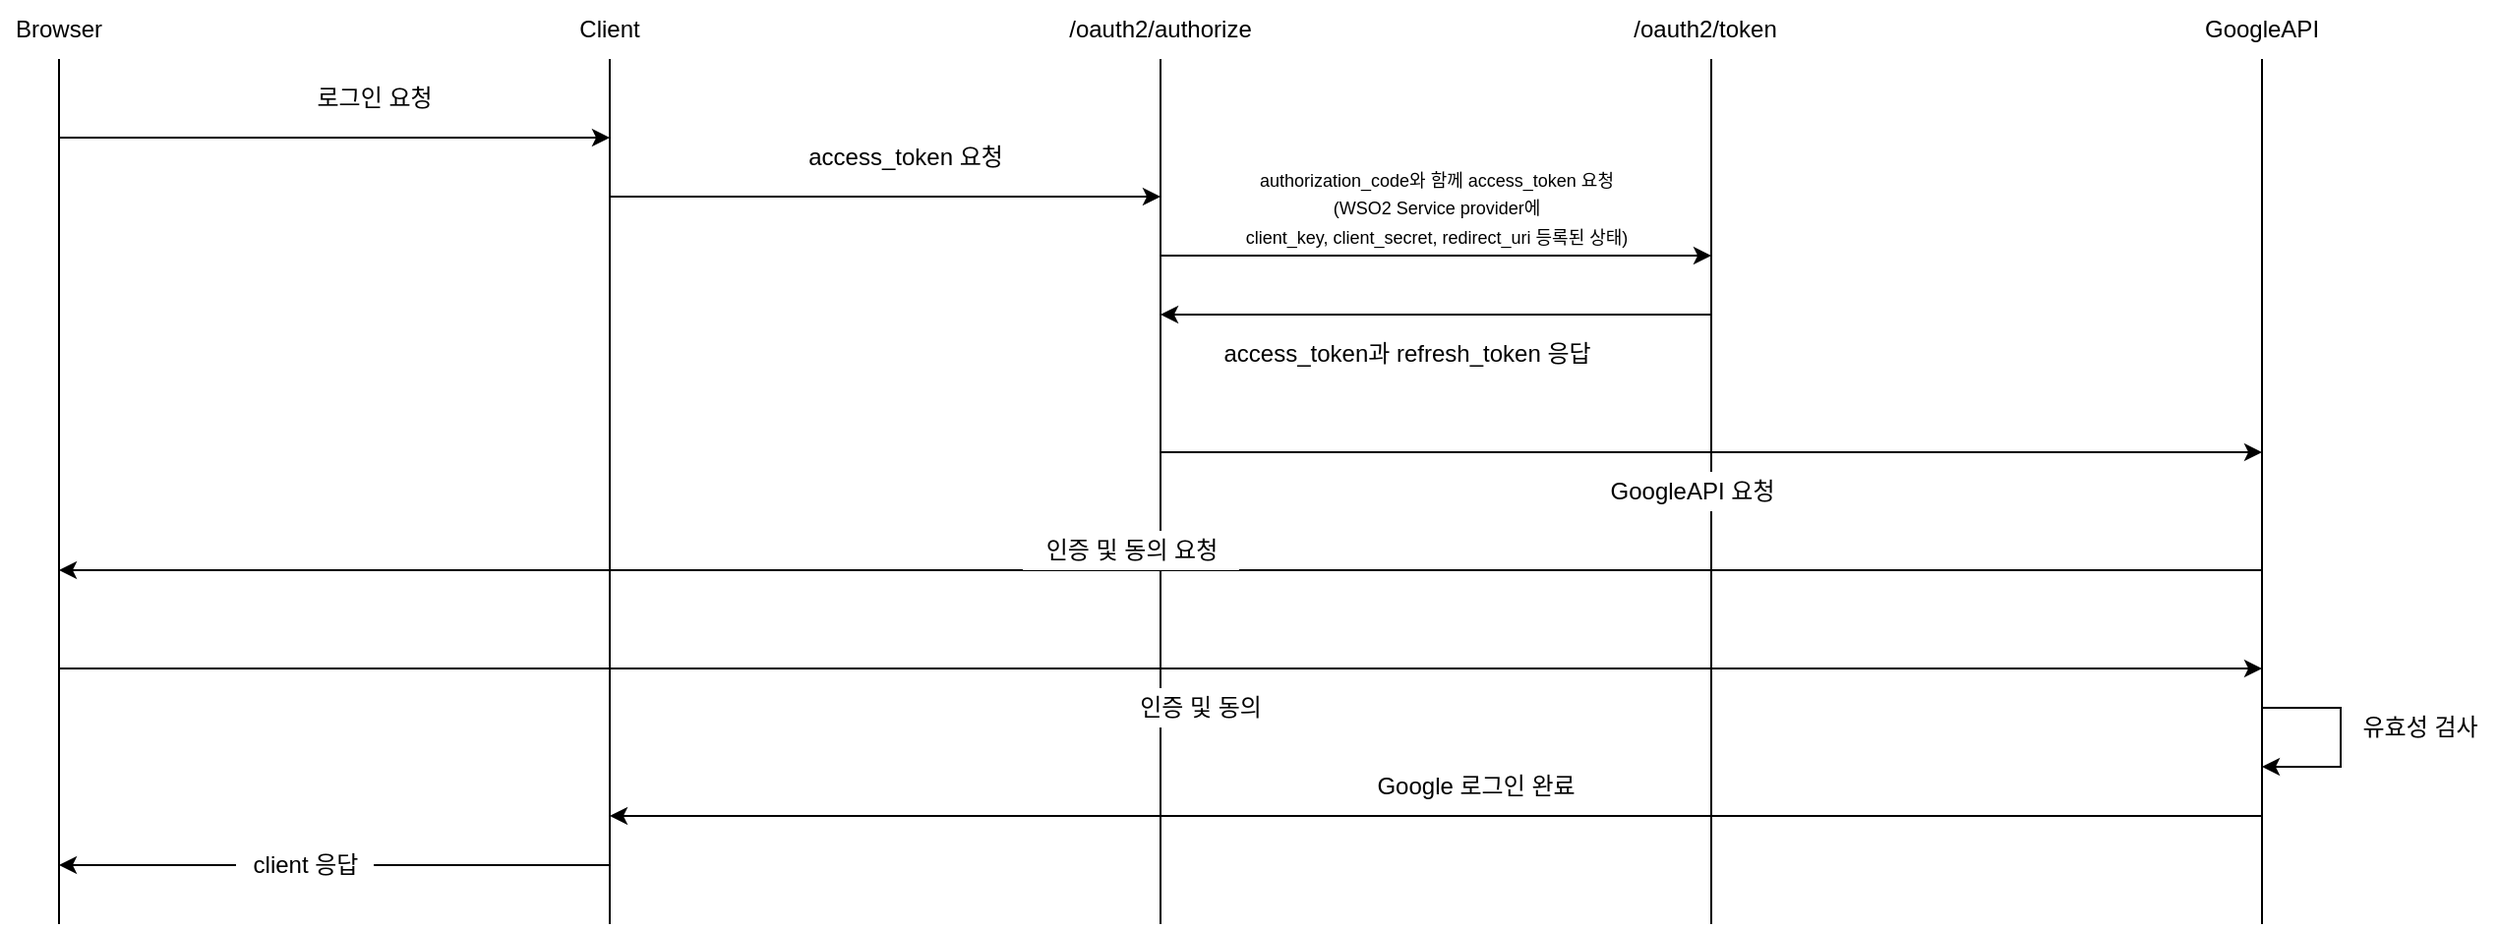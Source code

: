 <mxfile version="15.8.6" type="github">
  <diagram id="-43op5Gb1qksiCGcodEm" name="Page-1">
    <mxGraphModel dx="2048" dy="575" grid="1" gridSize="10" guides="1" tooltips="1" connect="1" arrows="1" fold="1" page="1" pageScale="1" pageWidth="827" pageHeight="1169" math="0" shadow="0">
      <root>
        <mxCell id="0" />
        <mxCell id="1" parent="0" />
        <mxCell id="CfBXAnm-69iEkAitwmyN-1" value="" style="endArrow=none;html=1;rounded=0;" edge="1" parent="1">
          <mxGeometry width="50" height="50" relative="1" as="geometry">
            <mxPoint x="240" y="640" as="sourcePoint" />
            <mxPoint x="240" y="200" as="targetPoint" />
          </mxGeometry>
        </mxCell>
        <mxCell id="CfBXAnm-69iEkAitwmyN-2" value="" style="endArrow=none;html=1;rounded=0;startArrow=none;" edge="1" parent="1">
          <mxGeometry width="50" height="50" relative="1" as="geometry">
            <mxPoint x="520" y="390" as="sourcePoint" />
            <mxPoint x="520" y="200" as="targetPoint" />
          </mxGeometry>
        </mxCell>
        <mxCell id="CfBXAnm-69iEkAitwmyN-3" value="" style="endArrow=none;html=1;rounded=0;" edge="1" parent="1">
          <mxGeometry width="50" height="50" relative="1" as="geometry">
            <mxPoint x="800" y="640" as="sourcePoint" />
            <mxPoint x="800" y="200" as="targetPoint" />
          </mxGeometry>
        </mxCell>
        <mxCell id="CfBXAnm-69iEkAitwmyN-4" value="" style="endArrow=none;html=1;rounded=0;" edge="1" parent="1">
          <mxGeometry width="50" height="50" relative="1" as="geometry">
            <mxPoint x="-40" y="640" as="sourcePoint" />
            <mxPoint x="-40" y="200" as="targetPoint" />
          </mxGeometry>
        </mxCell>
        <mxCell id="CfBXAnm-69iEkAitwmyN-5" value="" style="endArrow=none;html=1;rounded=0;" edge="1" parent="1">
          <mxGeometry width="50" height="50" relative="1" as="geometry">
            <mxPoint x="1080" y="640" as="sourcePoint" />
            <mxPoint x="1080" y="200" as="targetPoint" />
          </mxGeometry>
        </mxCell>
        <mxCell id="CfBXAnm-69iEkAitwmyN-6" value="Browser" style="text;html=1;strokeColor=none;fillColor=none;align=center;verticalAlign=middle;whiteSpace=wrap;rounded=0;" vertex="1" parent="1">
          <mxGeometry x="-70" y="170" width="60" height="30" as="geometry" />
        </mxCell>
        <mxCell id="CfBXAnm-69iEkAitwmyN-7" value="Client" style="text;html=1;strokeColor=none;fillColor=none;align=center;verticalAlign=middle;whiteSpace=wrap;rounded=0;" vertex="1" parent="1">
          <mxGeometry x="210" y="170" width="60" height="30" as="geometry" />
        </mxCell>
        <mxCell id="CfBXAnm-69iEkAitwmyN-8" value="/oauth2/authorize" style="text;html=1;strokeColor=none;fillColor=none;align=center;verticalAlign=middle;whiteSpace=wrap;rounded=0;" vertex="1" parent="1">
          <mxGeometry x="490" y="170" width="60" height="30" as="geometry" />
        </mxCell>
        <mxCell id="CfBXAnm-69iEkAitwmyN-9" value="/oauth2/token" style="text;html=1;strokeColor=none;fillColor=none;align=center;verticalAlign=middle;whiteSpace=wrap;rounded=0;" vertex="1" parent="1">
          <mxGeometry x="767" y="170" width="60" height="30" as="geometry" />
        </mxCell>
        <mxCell id="CfBXAnm-69iEkAitwmyN-10" value="GoogleAPI" style="text;html=1;strokeColor=none;fillColor=none;align=center;verticalAlign=middle;whiteSpace=wrap;rounded=0;" vertex="1" parent="1">
          <mxGeometry x="1050" y="170" width="60" height="30" as="geometry" />
        </mxCell>
        <mxCell id="CfBXAnm-69iEkAitwmyN-11" value="" style="endArrow=classic;html=1;rounded=0;" edge="1" parent="1">
          <mxGeometry width="50" height="50" relative="1" as="geometry">
            <mxPoint x="-40" y="240" as="sourcePoint" />
            <mxPoint x="240" y="240" as="targetPoint" />
          </mxGeometry>
        </mxCell>
        <mxCell id="CfBXAnm-69iEkAitwmyN-12" value="로그인 요청" style="text;html=1;align=center;verticalAlign=middle;resizable=0;points=[];autosize=1;strokeColor=none;fillColor=none;" vertex="1" parent="1">
          <mxGeometry x="80" y="210" width="80" height="20" as="geometry" />
        </mxCell>
        <mxCell id="CfBXAnm-69iEkAitwmyN-13" value="" style="endArrow=classic;html=1;rounded=0;" edge="1" parent="1">
          <mxGeometry width="50" height="50" relative="1" as="geometry">
            <mxPoint x="240" y="270" as="sourcePoint" />
            <mxPoint x="520" y="270" as="targetPoint" />
          </mxGeometry>
        </mxCell>
        <mxCell id="CfBXAnm-69iEkAitwmyN-14" value="access_token 요청" style="text;html=1;align=center;verticalAlign=middle;resizable=0;points=[];autosize=1;strokeColor=none;fillColor=none;" vertex="1" parent="1">
          <mxGeometry x="330" y="240" width="120" height="20" as="geometry" />
        </mxCell>
        <mxCell id="CfBXAnm-69iEkAitwmyN-18" value="&lt;font style=&quot;font-size: 9px&quot;&gt;authorization_code와 함께 access_token 요청&lt;br&gt;(WSO2 Service provider에&lt;br&gt;client_key, client_secret, redirect_uri 등록된 상태)&lt;/font&gt;" style="text;html=1;align=center;verticalAlign=middle;resizable=0;points=[];autosize=1;strokeColor=none;fillColor=none;" vertex="1" parent="1">
          <mxGeometry x="540" y="250" width="240" height="50" as="geometry" />
        </mxCell>
        <mxCell id="CfBXAnm-69iEkAitwmyN-20" value="" style="endArrow=classic;html=1;rounded=0;fontSize=9;" edge="1" parent="1">
          <mxGeometry width="50" height="50" relative="1" as="geometry">
            <mxPoint x="520" y="300" as="sourcePoint" />
            <mxPoint x="800" y="300" as="targetPoint" />
          </mxGeometry>
        </mxCell>
        <mxCell id="CfBXAnm-69iEkAitwmyN-21" value="" style="endArrow=classic;html=1;rounded=0;fontSize=9;" edge="1" parent="1">
          <mxGeometry width="50" height="50" relative="1" as="geometry">
            <mxPoint x="800" y="330" as="sourcePoint" />
            <mxPoint x="520" y="330" as="targetPoint" />
          </mxGeometry>
        </mxCell>
        <mxCell id="CfBXAnm-69iEkAitwmyN-22" value="&lt;font style=&quot;font-size: 12px&quot;&gt;access_token과 refresh_token 응답&lt;/font&gt;" style="text;html=1;align=center;verticalAlign=middle;resizable=0;points=[];autosize=1;strokeColor=none;fillColor=#FFFFFF;fontSize=9;" vertex="1" parent="1">
          <mxGeometry x="540" y="340" width="210" height="20" as="geometry" />
        </mxCell>
        <mxCell id="CfBXAnm-69iEkAitwmyN-23" value="" style="endArrow=none;html=1;rounded=0;" edge="1" parent="1">
          <mxGeometry width="50" height="50" relative="1" as="geometry">
            <mxPoint x="520" y="640" as="sourcePoint" />
            <mxPoint x="520" y="390" as="targetPoint" />
          </mxGeometry>
        </mxCell>
        <mxCell id="CfBXAnm-69iEkAitwmyN-24" value="" style="endArrow=classic;html=1;rounded=0;fontSize=12;" edge="1" parent="1">
          <mxGeometry width="50" height="50" relative="1" as="geometry">
            <mxPoint x="520" y="400" as="sourcePoint" />
            <mxPoint x="1080" y="400" as="targetPoint" />
          </mxGeometry>
        </mxCell>
        <mxCell id="CfBXAnm-69iEkAitwmyN-25" value="GoogleAPI 요청" style="text;html=1;align=center;verticalAlign=middle;resizable=0;points=[];autosize=1;strokeColor=none;fillColor=default;fontSize=12;" vertex="1" parent="1">
          <mxGeometry x="740" y="410" width="100" height="20" as="geometry" />
        </mxCell>
        <mxCell id="CfBXAnm-69iEkAitwmyN-26" value="" style="endArrow=classic;html=1;rounded=0;fontSize=12;" edge="1" parent="1">
          <mxGeometry width="50" height="50" relative="1" as="geometry">
            <mxPoint x="1080" y="460" as="sourcePoint" />
            <mxPoint x="-40" y="460" as="targetPoint" />
          </mxGeometry>
        </mxCell>
        <mxCell id="CfBXAnm-69iEkAitwmyN-27" value="인증 및 동의 요청" style="text;html=1;align=center;verticalAlign=middle;resizable=0;points=[];autosize=1;strokeColor=none;fillColor=default;fontSize=12;" vertex="1" parent="1">
          <mxGeometry x="450" y="440" width="110" height="20" as="geometry" />
        </mxCell>
        <mxCell id="CfBXAnm-69iEkAitwmyN-28" value="" style="endArrow=classic;html=1;rounded=0;fontSize=12;" edge="1" parent="1">
          <mxGeometry width="50" height="50" relative="1" as="geometry">
            <mxPoint x="-40" y="510" as="sourcePoint" />
            <mxPoint x="1080" y="510" as="targetPoint" />
          </mxGeometry>
        </mxCell>
        <mxCell id="CfBXAnm-69iEkAitwmyN-29" value="인증 및 동의" style="text;html=1;align=center;verticalAlign=middle;resizable=0;points=[];autosize=1;strokeColor=none;fillColor=default;fontSize=12;" vertex="1" parent="1">
          <mxGeometry x="500" y="520" width="80" height="20" as="geometry" />
        </mxCell>
        <mxCell id="CfBXAnm-69iEkAitwmyN-30" value="" style="endArrow=classic;html=1;rounded=0;fontSize=12;" edge="1" parent="1">
          <mxGeometry width="50" height="50" relative="1" as="geometry">
            <mxPoint x="1080" y="530" as="sourcePoint" />
            <mxPoint x="1080" y="560" as="targetPoint" />
            <Array as="points">
              <mxPoint x="1120" y="530" />
              <mxPoint x="1120" y="560" />
            </Array>
          </mxGeometry>
        </mxCell>
        <mxCell id="CfBXAnm-69iEkAitwmyN-31" value="유효성 검사" style="text;html=1;align=center;verticalAlign=middle;resizable=0;points=[];autosize=1;strokeColor=none;fillColor=none;fontSize=12;" vertex="1" parent="1">
          <mxGeometry x="1120" y="530" width="80" height="20" as="geometry" />
        </mxCell>
        <mxCell id="CfBXAnm-69iEkAitwmyN-32" value="" style="endArrow=classic;html=1;rounded=0;fontSize=12;" edge="1" parent="1">
          <mxGeometry width="50" height="50" relative="1" as="geometry">
            <mxPoint x="1080" y="585" as="sourcePoint" />
            <mxPoint x="240" y="585" as="targetPoint" />
          </mxGeometry>
        </mxCell>
        <mxCell id="CfBXAnm-69iEkAitwmyN-33" value="Google 로그인 완료" style="text;html=1;align=center;verticalAlign=middle;resizable=0;points=[];autosize=1;strokeColor=none;fillColor=none;fontSize=12;" vertex="1" parent="1">
          <mxGeometry x="620" y="560" width="120" height="20" as="geometry" />
        </mxCell>
        <mxCell id="CfBXAnm-69iEkAitwmyN-34" value="" style="endArrow=classic;html=1;rounded=0;fontSize=12;" edge="1" parent="1">
          <mxGeometry width="50" height="50" relative="1" as="geometry">
            <mxPoint x="240" y="610" as="sourcePoint" />
            <mxPoint x="-40" y="610" as="targetPoint" />
          </mxGeometry>
        </mxCell>
        <mxCell id="CfBXAnm-69iEkAitwmyN-35" value="client 응답" style="text;html=1;align=center;verticalAlign=middle;resizable=0;points=[];autosize=1;strokeColor=none;fillColor=default;fontSize=12;" vertex="1" parent="1">
          <mxGeometry x="50" y="600" width="70" height="20" as="geometry" />
        </mxCell>
      </root>
    </mxGraphModel>
  </diagram>
</mxfile>
